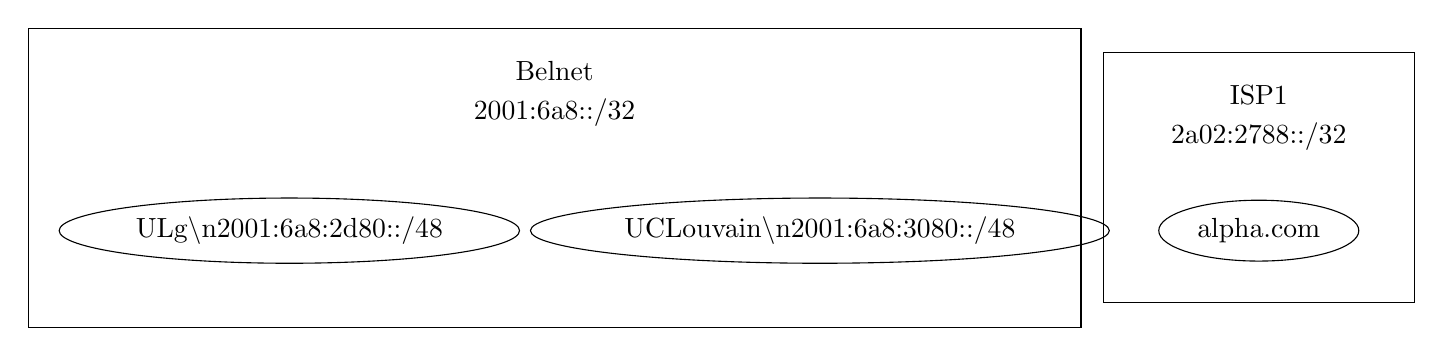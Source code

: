 .. tikz::
   :libs: positioning, matrix, arrows
	  
   \begin{scope}
   \pgfsetstrokecolor{black}
   \definecolor{strokecol}{rgb}{0.0,0.0,0.0};
   \pgfsetstrokecolor{strokecol}
   \draw (8.0bp,8.0bp) -- (8.0bp,115.74bp) -- (387.0bp,115.74bp) -- (387.0bp,8.0bp) -- cycle;
   \draw (197.5bp,100.54bp) node {Belnet};
   \draw (197.5bp,85.54bp) node {2001:6a8::/32};
   \end{scope}
   \begin{scope}
   \pgfsetstrokecolor{black}
   \definecolor{strokecol}{rgb}{0.0,0.0,0.0};
   \pgfsetstrokecolor{strokecol}
   \draw (395.0bp,16.87bp) -- (395.0bp,106.87bp) -- (507.0bp,106.87bp) -- (507.0bp,16.87bp) -- cycle;
   \draw (451.0bp,91.67bp) node {ISP1};
   \draw (451.0bp,76.67bp) node {2a02:2788::/32};
   \end{scope}
   \node (ucl) at (293.0bp,42.87bp) [draw,ellipse] {UCLouvain$\backslash$n2001:6a8:3080::/48};
   \node (ulg) at (102.0bp,42.87bp) [draw,ellipse] {ULg$\backslash$n2001:6a8:2d80::/48};
  \node (alpha) at (451.0bp,42.87bp) [draw,ellipse] {alpha.com};
  %



